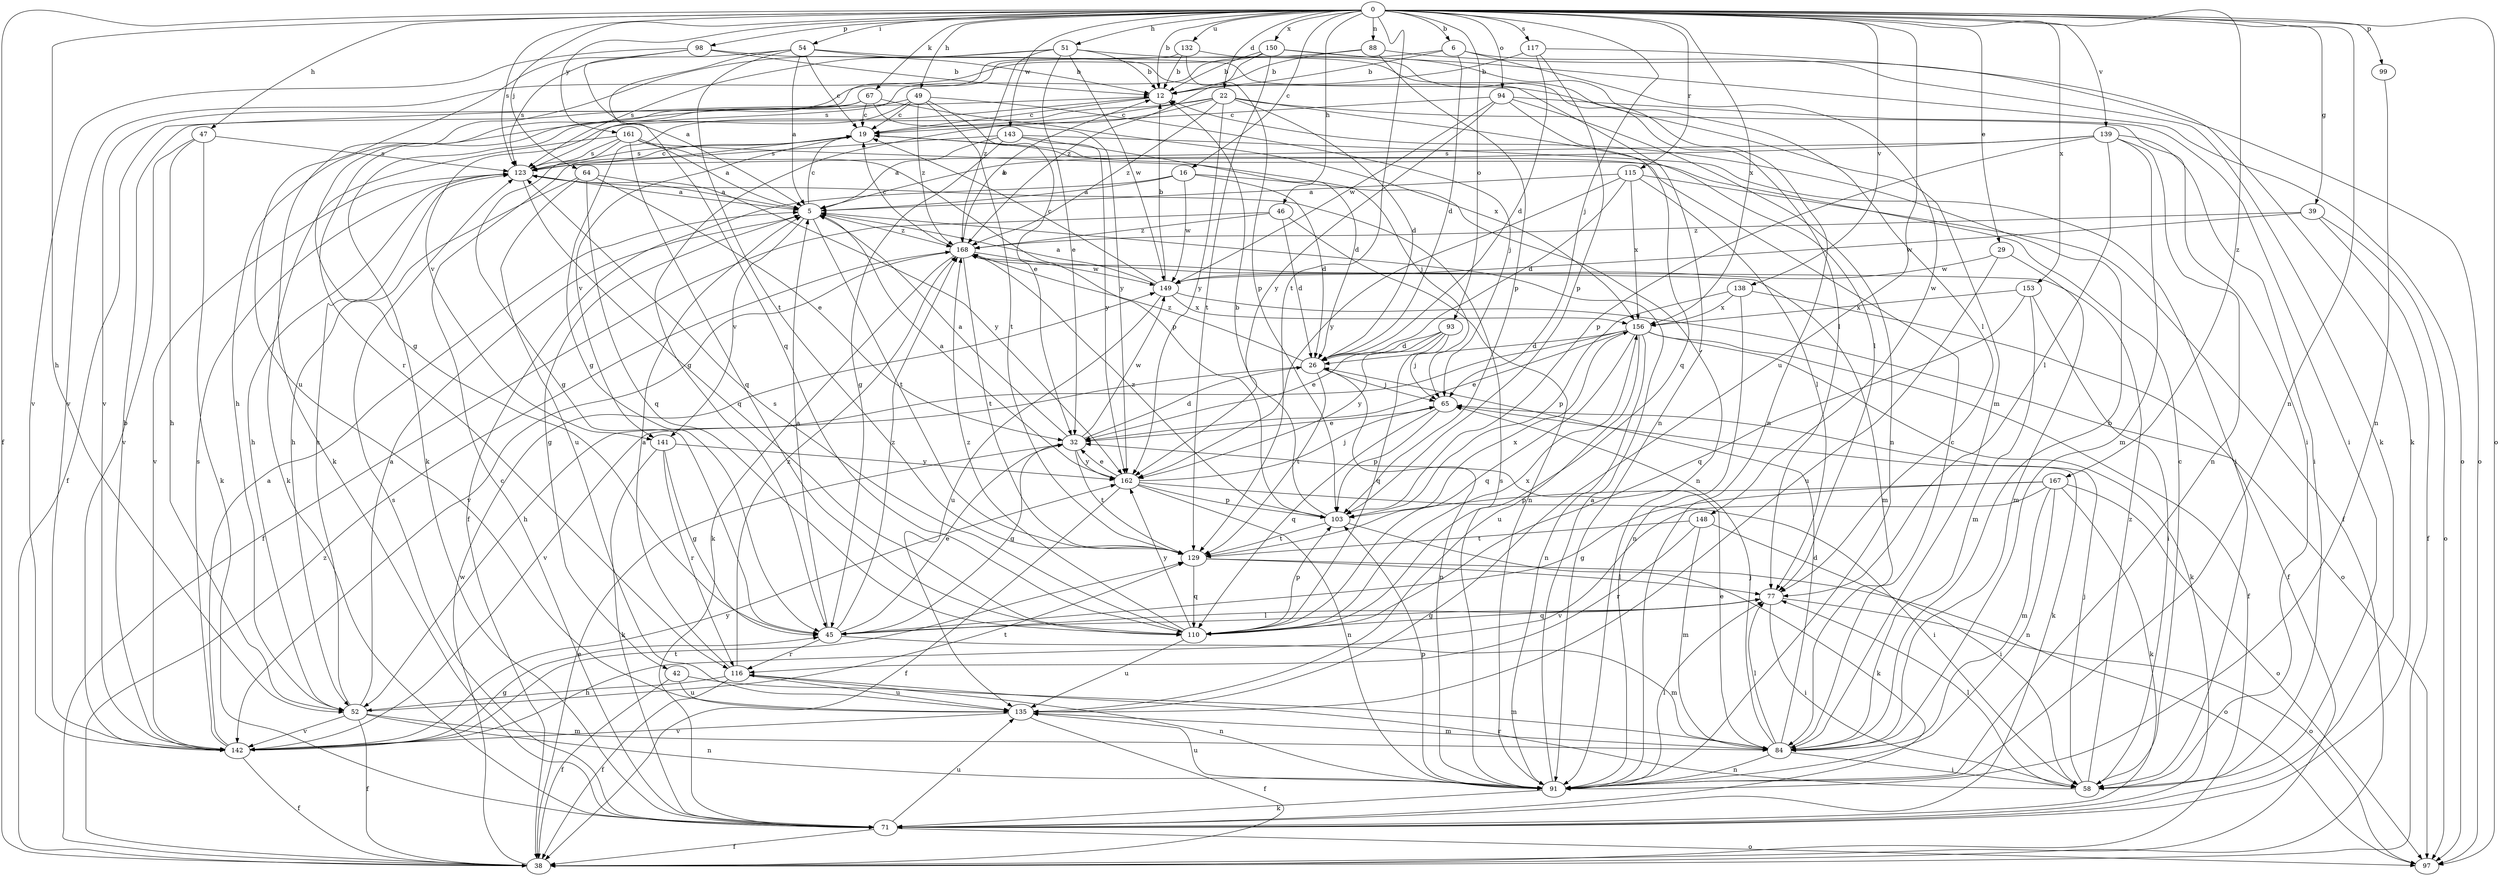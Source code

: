 strict digraph  {
0;
5;
6;
12;
16;
19;
22;
26;
29;
32;
38;
39;
42;
45;
46;
47;
49;
51;
52;
54;
58;
64;
65;
67;
71;
77;
84;
88;
91;
93;
94;
97;
98;
99;
103;
110;
115;
116;
117;
123;
129;
132;
135;
138;
139;
141;
142;
143;
148;
149;
150;
153;
156;
161;
162;
167;
168;
0 -> 6  [label=b];
0 -> 12  [label=b];
0 -> 16  [label=c];
0 -> 22  [label=d];
0 -> 29  [label=e];
0 -> 38  [label=f];
0 -> 39  [label=g];
0 -> 46  [label=h];
0 -> 47  [label=h];
0 -> 49  [label=h];
0 -> 51  [label=h];
0 -> 52  [label=h];
0 -> 54  [label=i];
0 -> 64  [label=j];
0 -> 65  [label=j];
0 -> 67  [label=k];
0 -> 88  [label=n];
0 -> 91  [label=n];
0 -> 93  [label=o];
0 -> 94  [label=o];
0 -> 97  [label=o];
0 -> 98  [label=p];
0 -> 99  [label=p];
0 -> 115  [label=r];
0 -> 117  [label=s];
0 -> 123  [label=s];
0 -> 129  [label=t];
0 -> 132  [label=u];
0 -> 135  [label=u];
0 -> 138  [label=v];
0 -> 139  [label=v];
0 -> 143  [label=w];
0 -> 150  [label=x];
0 -> 153  [label=x];
0 -> 156  [label=x];
0 -> 161  [label=y];
0 -> 167  [label=z];
5 -> 19  [label=c];
5 -> 42  [label=g];
5 -> 129  [label=t];
5 -> 141  [label=v];
5 -> 168  [label=z];
6 -> 12  [label=b];
6 -> 26  [label=d];
6 -> 71  [label=k];
6 -> 123  [label=s];
6 -> 148  [label=w];
12 -> 19  [label=c];
12 -> 45  [label=g];
16 -> 5  [label=a];
16 -> 26  [label=d];
16 -> 38  [label=f];
16 -> 91  [label=n];
16 -> 149  [label=w];
19 -> 123  [label=s];
19 -> 141  [label=v];
22 -> 19  [label=c];
22 -> 26  [label=d];
22 -> 45  [label=g];
22 -> 58  [label=i];
22 -> 77  [label=l];
22 -> 141  [label=v];
22 -> 162  [label=y];
22 -> 168  [label=z];
26 -> 65  [label=j];
26 -> 91  [label=n];
26 -> 129  [label=t];
26 -> 142  [label=v];
26 -> 168  [label=z];
29 -> 84  [label=m];
29 -> 135  [label=u];
29 -> 149  [label=w];
32 -> 5  [label=a];
32 -> 26  [label=d];
32 -> 45  [label=g];
32 -> 129  [label=t];
32 -> 149  [label=w];
32 -> 162  [label=y];
38 -> 32  [label=e];
38 -> 149  [label=w];
38 -> 168  [label=z];
39 -> 38  [label=f];
39 -> 97  [label=o];
39 -> 149  [label=w];
39 -> 168  [label=z];
42 -> 38  [label=f];
42 -> 84  [label=m];
42 -> 135  [label=u];
45 -> 5  [label=a];
45 -> 32  [label=e];
45 -> 77  [label=l];
45 -> 84  [label=m];
45 -> 116  [label=r];
45 -> 168  [label=z];
46 -> 26  [label=d];
46 -> 38  [label=f];
46 -> 91  [label=n];
46 -> 168  [label=z];
47 -> 52  [label=h];
47 -> 71  [label=k];
47 -> 123  [label=s];
47 -> 142  [label=v];
49 -> 19  [label=c];
49 -> 32  [label=e];
49 -> 52  [label=h];
49 -> 65  [label=j];
49 -> 71  [label=k];
49 -> 129  [label=t];
49 -> 168  [label=z];
51 -> 12  [label=b];
51 -> 32  [label=e];
51 -> 45  [label=g];
51 -> 77  [label=l];
51 -> 123  [label=s];
51 -> 149  [label=w];
51 -> 168  [label=z];
52 -> 5  [label=a];
52 -> 38  [label=f];
52 -> 84  [label=m];
52 -> 91  [label=n];
52 -> 123  [label=s];
52 -> 129  [label=t];
52 -> 142  [label=v];
54 -> 5  [label=a];
54 -> 12  [label=b];
54 -> 19  [label=c];
54 -> 91  [label=n];
54 -> 110  [label=q];
54 -> 123  [label=s];
54 -> 129  [label=t];
58 -> 19  [label=c];
58 -> 65  [label=j];
58 -> 77  [label=l];
58 -> 116  [label=r];
58 -> 168  [label=z];
64 -> 5  [label=a];
64 -> 32  [label=e];
64 -> 52  [label=h];
64 -> 110  [label=q];
64 -> 135  [label=u];
65 -> 32  [label=e];
65 -> 71  [label=k];
65 -> 103  [label=p];
65 -> 110  [label=q];
67 -> 19  [label=c];
67 -> 38  [label=f];
67 -> 71  [label=k];
67 -> 156  [label=x];
67 -> 162  [label=y];
71 -> 19  [label=c];
71 -> 38  [label=f];
71 -> 97  [label=o];
71 -> 123  [label=s];
71 -> 135  [label=u];
77 -> 45  [label=g];
77 -> 58  [label=i];
77 -> 97  [label=o];
77 -> 110  [label=q];
84 -> 12  [label=b];
84 -> 19  [label=c];
84 -> 26  [label=d];
84 -> 32  [label=e];
84 -> 58  [label=i];
84 -> 65  [label=j];
84 -> 77  [label=l];
84 -> 91  [label=n];
88 -> 12  [label=b];
88 -> 97  [label=o];
88 -> 103  [label=p];
88 -> 142  [label=v];
91 -> 5  [label=a];
91 -> 71  [label=k];
91 -> 77  [label=l];
91 -> 103  [label=p];
91 -> 123  [label=s];
91 -> 135  [label=u];
93 -> 26  [label=d];
93 -> 32  [label=e];
93 -> 65  [label=j];
93 -> 110  [label=q];
93 -> 162  [label=y];
94 -> 19  [label=c];
94 -> 58  [label=i];
94 -> 91  [label=n];
94 -> 110  [label=q];
94 -> 149  [label=w];
94 -> 162  [label=y];
98 -> 5  [label=a];
98 -> 12  [label=b];
98 -> 84  [label=m];
98 -> 135  [label=u];
98 -> 142  [label=v];
99 -> 91  [label=n];
103 -> 12  [label=b];
103 -> 71  [label=k];
103 -> 129  [label=t];
103 -> 168  [label=z];
110 -> 103  [label=p];
110 -> 123  [label=s];
110 -> 135  [label=u];
110 -> 156  [label=x];
110 -> 162  [label=y];
110 -> 168  [label=z];
115 -> 5  [label=a];
115 -> 26  [label=d];
115 -> 38  [label=f];
115 -> 77  [label=l];
115 -> 156  [label=x];
115 -> 162  [label=y];
116 -> 5  [label=a];
116 -> 38  [label=f];
116 -> 52  [label=h];
116 -> 91  [label=n];
116 -> 135  [label=u];
116 -> 168  [label=z];
117 -> 12  [label=b];
117 -> 26  [label=d];
117 -> 71  [label=k];
117 -> 103  [label=p];
123 -> 5  [label=a];
123 -> 19  [label=c];
123 -> 52  [label=h];
123 -> 110  [label=q];
123 -> 142  [label=v];
123 -> 162  [label=y];
129 -> 77  [label=l];
129 -> 97  [label=o];
129 -> 110  [label=q];
129 -> 156  [label=x];
132 -> 12  [label=b];
132 -> 91  [label=n];
132 -> 103  [label=p];
132 -> 116  [label=r];
135 -> 38  [label=f];
135 -> 84  [label=m];
135 -> 142  [label=v];
138 -> 38  [label=f];
138 -> 91  [label=n];
138 -> 103  [label=p];
138 -> 156  [label=x];
139 -> 5  [label=a];
139 -> 58  [label=i];
139 -> 77  [label=l];
139 -> 84  [label=m];
139 -> 91  [label=n];
139 -> 103  [label=p];
139 -> 123  [label=s];
141 -> 45  [label=g];
141 -> 71  [label=k];
141 -> 116  [label=r];
141 -> 162  [label=y];
142 -> 5  [label=a];
142 -> 12  [label=b];
142 -> 38  [label=f];
142 -> 45  [label=g];
142 -> 123  [label=s];
142 -> 129  [label=t];
142 -> 162  [label=y];
143 -> 5  [label=a];
143 -> 26  [label=d];
143 -> 45  [label=g];
143 -> 58  [label=i];
143 -> 123  [label=s];
143 -> 162  [label=y];
148 -> 58  [label=i];
148 -> 84  [label=m];
148 -> 116  [label=r];
148 -> 129  [label=t];
149 -> 5  [label=a];
149 -> 12  [label=b];
149 -> 19  [label=c];
149 -> 97  [label=o];
149 -> 135  [label=u];
149 -> 156  [label=x];
150 -> 12  [label=b];
150 -> 77  [label=l];
150 -> 97  [label=o];
150 -> 129  [label=t];
150 -> 142  [label=v];
150 -> 168  [label=z];
153 -> 58  [label=i];
153 -> 84  [label=m];
153 -> 110  [label=q];
153 -> 156  [label=x];
156 -> 26  [label=d];
156 -> 32  [label=e];
156 -> 38  [label=f];
156 -> 52  [label=h];
156 -> 71  [label=k];
156 -> 91  [label=n];
156 -> 110  [label=q];
156 -> 135  [label=u];
161 -> 5  [label=a];
161 -> 45  [label=g];
161 -> 65  [label=j];
161 -> 71  [label=k];
161 -> 103  [label=p];
161 -> 110  [label=q];
161 -> 123  [label=s];
162 -> 5  [label=a];
162 -> 32  [label=e];
162 -> 38  [label=f];
162 -> 58  [label=i];
162 -> 65  [label=j];
162 -> 91  [label=n];
162 -> 103  [label=p];
167 -> 45  [label=g];
167 -> 71  [label=k];
167 -> 84  [label=m];
167 -> 91  [label=n];
167 -> 97  [label=o];
167 -> 103  [label=p];
167 -> 142  [label=v];
168 -> 12  [label=b];
168 -> 19  [label=c];
168 -> 71  [label=k];
168 -> 84  [label=m];
168 -> 129  [label=t];
168 -> 142  [label=v];
168 -> 149  [label=w];
}
